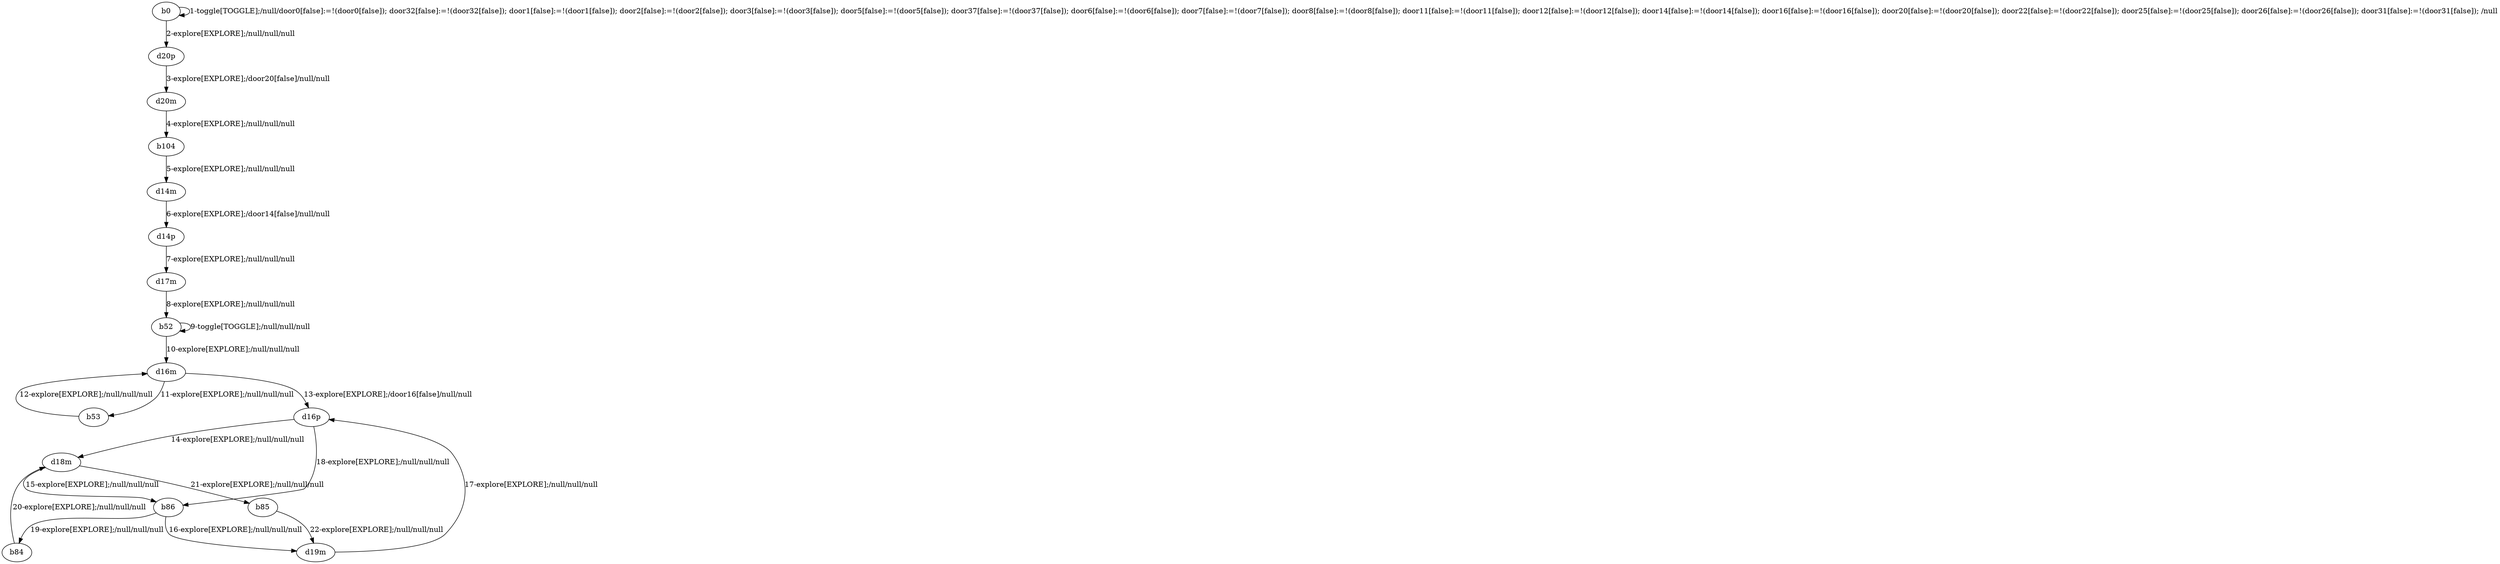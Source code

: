 # Total number of goals covered by this test: 2
# b84 --> d18m
# d18m --> b86

digraph g {
"b0" -> "b0" [label = "1-toggle[TOGGLE];/null/door0[false]:=!(door0[false]); door32[false]:=!(door32[false]); door1[false]:=!(door1[false]); door2[false]:=!(door2[false]); door3[false]:=!(door3[false]); door5[false]:=!(door5[false]); door37[false]:=!(door37[false]); door6[false]:=!(door6[false]); door7[false]:=!(door7[false]); door8[false]:=!(door8[false]); door11[false]:=!(door11[false]); door12[false]:=!(door12[false]); door14[false]:=!(door14[false]); door16[false]:=!(door16[false]); door20[false]:=!(door20[false]); door22[false]:=!(door22[false]); door25[false]:=!(door25[false]); door26[false]:=!(door26[false]); door31[false]:=!(door31[false]); /null"];
"b0" -> "d20p" [label = "2-explore[EXPLORE];/null/null/null"];
"d20p" -> "d20m" [label = "3-explore[EXPLORE];/door20[false]/null/null"];
"d20m" -> "b104" [label = "4-explore[EXPLORE];/null/null/null"];
"b104" -> "d14m" [label = "5-explore[EXPLORE];/null/null/null"];
"d14m" -> "d14p" [label = "6-explore[EXPLORE];/door14[false]/null/null"];
"d14p" -> "d17m" [label = "7-explore[EXPLORE];/null/null/null"];
"d17m" -> "b52" [label = "8-explore[EXPLORE];/null/null/null"];
"b52" -> "b52" [label = "9-toggle[TOGGLE];/null/null/null"];
"b52" -> "d16m" [label = "10-explore[EXPLORE];/null/null/null"];
"d16m" -> "b53" [label = "11-explore[EXPLORE];/null/null/null"];
"b53" -> "d16m" [label = "12-explore[EXPLORE];/null/null/null"];
"d16m" -> "d16p" [label = "13-explore[EXPLORE];/door16[false]/null/null"];
"d16p" -> "d18m" [label = "14-explore[EXPLORE];/null/null/null"];
"d18m" -> "b86" [label = "15-explore[EXPLORE];/null/null/null"];
"b86" -> "d19m" [label = "16-explore[EXPLORE];/null/null/null"];
"d19m" -> "d16p" [label = "17-explore[EXPLORE];/null/null/null"];
"d16p" -> "b86" [label = "18-explore[EXPLORE];/null/null/null"];
"b86" -> "b84" [label = "19-explore[EXPLORE];/null/null/null"];
"b84" -> "d18m" [label = "20-explore[EXPLORE];/null/null/null"];
"d18m" -> "b85" [label = "21-explore[EXPLORE];/null/null/null"];
"b85" -> "d19m" [label = "22-explore[EXPLORE];/null/null/null"];
}